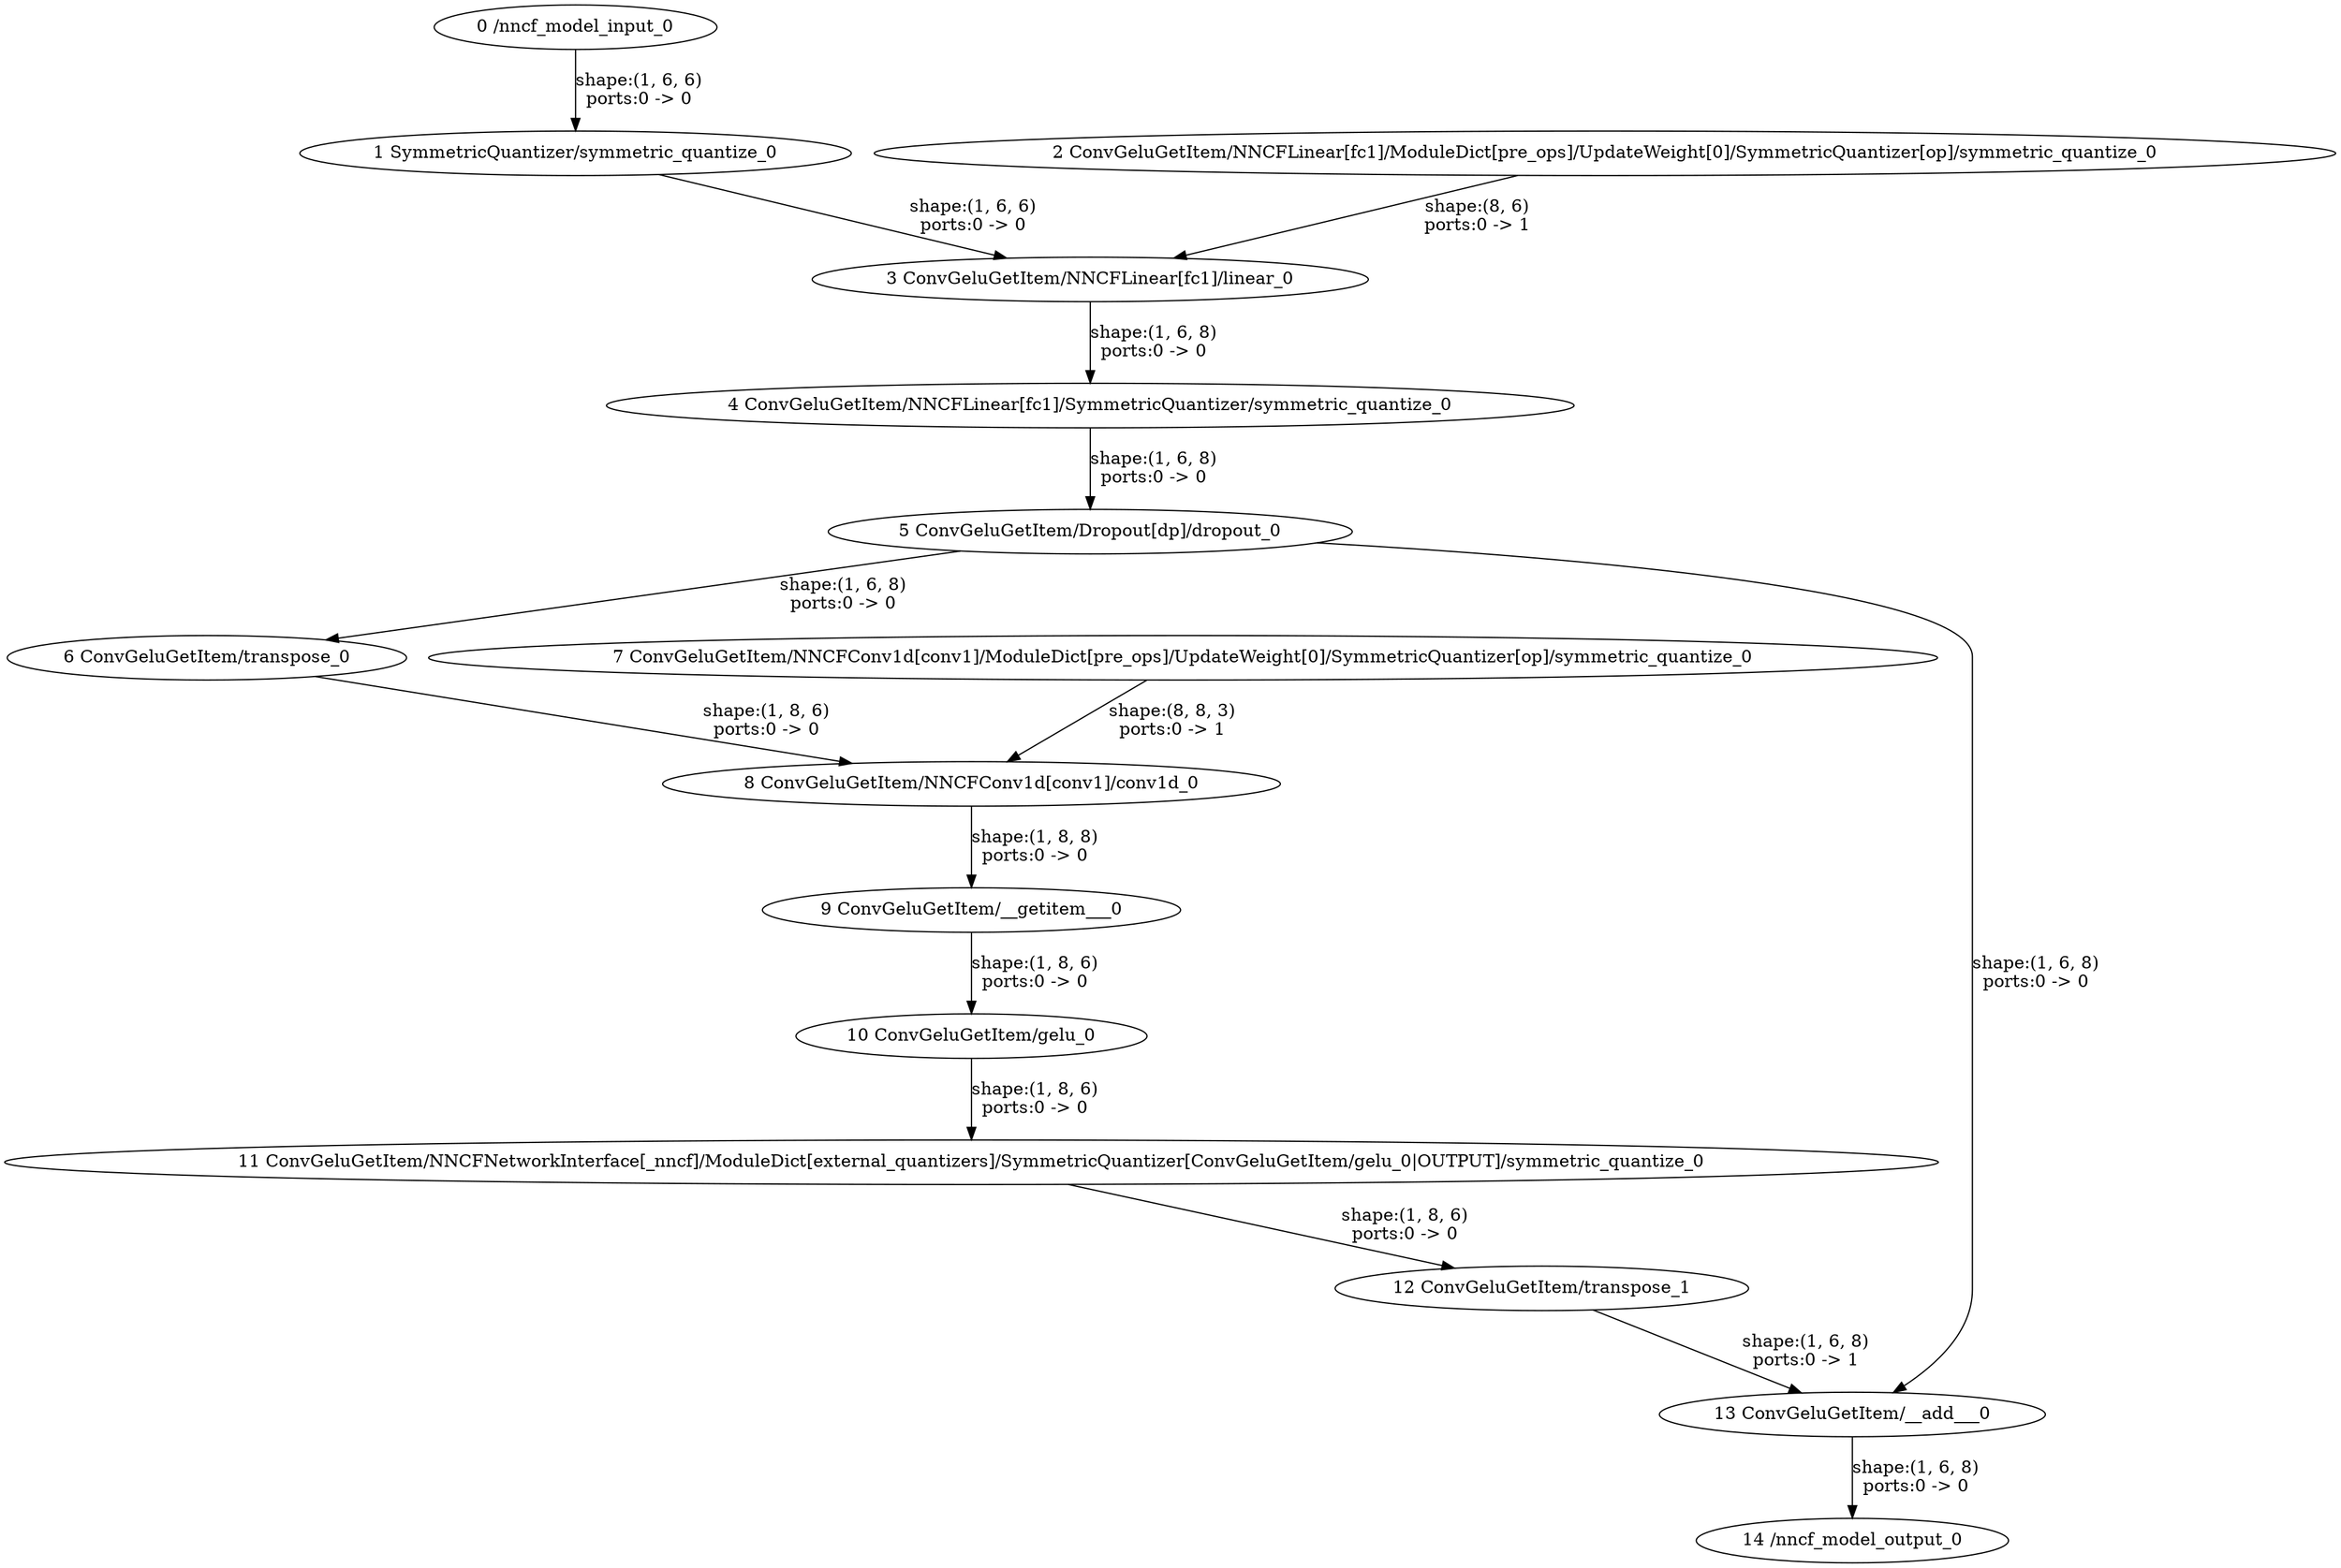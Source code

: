strict digraph  {
"0 /nncf_model_input_0" [id=0, type=nncf_model_input];
"1 SymmetricQuantizer/symmetric_quantize_0" [id=1, type=symmetric_quantize];
"2 ConvGeluGetItem/NNCFLinear[fc1]/ModuleDict[pre_ops]/UpdateWeight[0]/SymmetricQuantizer[op]/symmetric_quantize_0" [id=2, type=symmetric_quantize];
"3 ConvGeluGetItem/NNCFLinear[fc1]/linear_0" [id=3, type=linear];
"4 ConvGeluGetItem/NNCFLinear[fc1]/SymmetricQuantizer/symmetric_quantize_0" [id=4, type=symmetric_quantize];
"5 ConvGeluGetItem/Dropout[dp]/dropout_0" [id=5, type=dropout];
"6 ConvGeluGetItem/transpose_0" [id=6, type=transpose];
"7 ConvGeluGetItem/NNCFConv1d[conv1]/ModuleDict[pre_ops]/UpdateWeight[0]/SymmetricQuantizer[op]/symmetric_quantize_0" [id=7, type=symmetric_quantize];
"8 ConvGeluGetItem/NNCFConv1d[conv1]/conv1d_0" [id=8, type=conv1d];
"9 ConvGeluGetItem/__getitem___0" [id=9, type=__getitem__];
"10 ConvGeluGetItem/gelu_0" [id=10, type=gelu];
"11 ConvGeluGetItem/NNCFNetworkInterface[_nncf]/ModuleDict[external_quantizers]/SymmetricQuantizer[ConvGeluGetItem/gelu_0|OUTPUT]/symmetric_quantize_0" [id=11, type=symmetric_quantize];
"12 ConvGeluGetItem/transpose_1" [id=12, type=transpose];
"13 ConvGeluGetItem/__add___0" [id=13, type=__add__];
"14 /nncf_model_output_0" [id=14, type=nncf_model_output];
"0 /nncf_model_input_0" -> "1 SymmetricQuantizer/symmetric_quantize_0"  [label="shape:(1, 6, 6)\nports:0 -> 0", style=solid];
"1 SymmetricQuantizer/symmetric_quantize_0" -> "3 ConvGeluGetItem/NNCFLinear[fc1]/linear_0"  [label="shape:(1, 6, 6)\nports:0 -> 0", style=solid];
"2 ConvGeluGetItem/NNCFLinear[fc1]/ModuleDict[pre_ops]/UpdateWeight[0]/SymmetricQuantizer[op]/symmetric_quantize_0" -> "3 ConvGeluGetItem/NNCFLinear[fc1]/linear_0"  [label="shape:(8, 6)\nports:0 -> 1", style=solid];
"3 ConvGeluGetItem/NNCFLinear[fc1]/linear_0" -> "4 ConvGeluGetItem/NNCFLinear[fc1]/SymmetricQuantizer/symmetric_quantize_0"  [label="shape:(1, 6, 8)\nports:0 -> 0", style=solid];
"4 ConvGeluGetItem/NNCFLinear[fc1]/SymmetricQuantizer/symmetric_quantize_0" -> "5 ConvGeluGetItem/Dropout[dp]/dropout_0"  [label="shape:(1, 6, 8)\nports:0 -> 0", style=solid];
"5 ConvGeluGetItem/Dropout[dp]/dropout_0" -> "6 ConvGeluGetItem/transpose_0"  [label="shape:(1, 6, 8)\nports:0 -> 0", style=solid];
"5 ConvGeluGetItem/Dropout[dp]/dropout_0" -> "13 ConvGeluGetItem/__add___0"  [label="shape:(1, 6, 8)\nports:0 -> 0", style=solid];
"6 ConvGeluGetItem/transpose_0" -> "8 ConvGeluGetItem/NNCFConv1d[conv1]/conv1d_0"  [label="shape:(1, 8, 6)\nports:0 -> 0", style=solid];
"7 ConvGeluGetItem/NNCFConv1d[conv1]/ModuleDict[pre_ops]/UpdateWeight[0]/SymmetricQuantizer[op]/symmetric_quantize_0" -> "8 ConvGeluGetItem/NNCFConv1d[conv1]/conv1d_0"  [label="shape:(8, 8, 3)\nports:0 -> 1", style=solid];
"8 ConvGeluGetItem/NNCFConv1d[conv1]/conv1d_0" -> "9 ConvGeluGetItem/__getitem___0"  [label="shape:(1, 8, 8)\nports:0 -> 0", style=solid];
"9 ConvGeluGetItem/__getitem___0" -> "10 ConvGeluGetItem/gelu_0"  [label="shape:(1, 8, 6)\nports:0 -> 0", style=solid];
"10 ConvGeluGetItem/gelu_0" -> "11 ConvGeluGetItem/NNCFNetworkInterface[_nncf]/ModuleDict[external_quantizers]/SymmetricQuantizer[ConvGeluGetItem/gelu_0|OUTPUT]/symmetric_quantize_0"  [label="shape:(1, 8, 6)\nports:0 -> 0", style=solid];
"11 ConvGeluGetItem/NNCFNetworkInterface[_nncf]/ModuleDict[external_quantizers]/SymmetricQuantizer[ConvGeluGetItem/gelu_0|OUTPUT]/symmetric_quantize_0" -> "12 ConvGeluGetItem/transpose_1"  [label="shape:(1, 8, 6)\nports:0 -> 0", style=solid];
"12 ConvGeluGetItem/transpose_1" -> "13 ConvGeluGetItem/__add___0"  [label="shape:(1, 6, 8)\nports:0 -> 1", style=solid];
"13 ConvGeluGetItem/__add___0" -> "14 /nncf_model_output_0"  [label="shape:(1, 6, 8)\nports:0 -> 0", style=solid];
}
